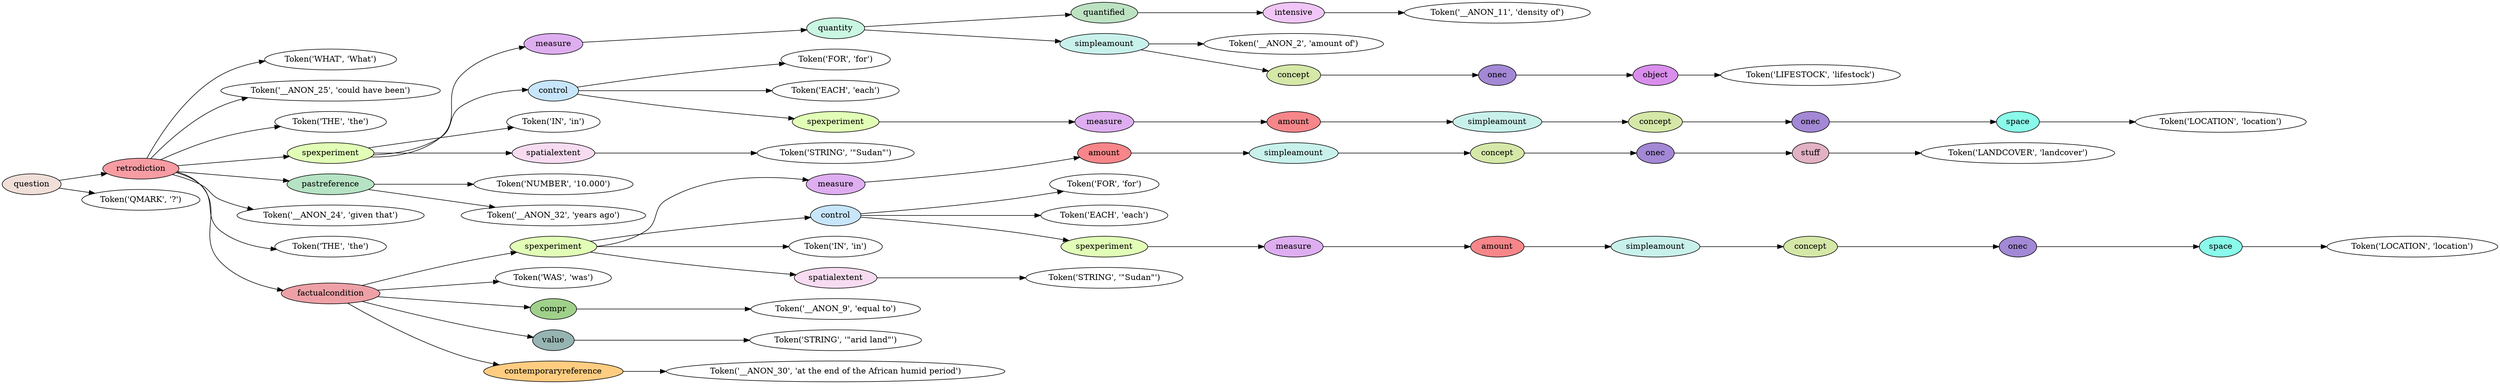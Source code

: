 digraph G {
rankdir=LR;
0 [label="Token('WHAT', 'What')"];
1 [label="Token('__ANON_25', 'could have been')"];
2 [label="Token('THE', 'the')"];
3 [label="Token('__ANON_11', 'density of')"];
4 [fillcolor="#efc6f5", label=intensive, style=filled];
4 -> 3;
5 [fillcolor="#bde2c2", label=quantified, style=filled];
5 -> 4;
6 [label="Token('__ANON_2', 'amount of')"];
7 [label="Token('LIFESTOCK', 'lifestock')"];
8 [fillcolor="#d98eec", label=object, style=filled];
8 -> 7;
9 [fillcolor="#a388d5", label=onec, style=filled];
9 -> 8;
10 [fillcolor="#d5e8a8", label=concept, style=filled];
10 -> 9;
11 [fillcolor="#c9f1ec", label=simpleamount, style=filled];
11 -> 6;
11 -> 10;
12 [fillcolor="#c9f7e1", label=quantity, style=filled];
12 -> 5;
12 -> 11;
13 [fillcolor="#deaef0", label=measure, style=filled];
13 -> 12;
14 [label="Token('FOR', 'for')"];
15 [label="Token('EACH', 'each')"];
16 [label="Token('LOCATION', 'location')"];
17 [fillcolor="#8afaea", label=space, style=filled];
17 -> 16;
18 [fillcolor="#a388d5", label=onec, style=filled];
18 -> 17;
19 [fillcolor="#d5e8a8", label=concept, style=filled];
19 -> 18;
20 [fillcolor="#c9f1ec", label=simpleamount, style=filled];
20 -> 19;
21 [fillcolor="#f6868a", label=amount, style=filled];
21 -> 20;
22 [fillcolor="#deaef0", label=measure, style=filled];
22 -> 21;
23 [fillcolor="#e2ffb7", label=spexperiment, style=filled];
23 -> 22;
24 [fillcolor="#c7e5fb", label=control, style=filled];
24 -> 14;
24 -> 15;
24 -> 23;
25 [label="Token('IN', 'in')"];
26 [label="Token('STRING', '\"Sudan\"')"];
27 [fillcolor="#f7dcf1", label=spatialextent, style=filled];
27 -> 26;
28 [fillcolor="#e2ffb7", label=spexperiment, style=filled];
28 -> 13;
28 -> 24;
28 -> 25;
28 -> 27;
29 [label="Token('NUMBER', '10.000')"];
30 [label="Token('__ANON_32', 'years ago')"];
31 [fillcolor="#b5e3c3", label=pastreference, style=filled];
31 -> 29;
31 -> 30;
32 [label="Token('__ANON_24', 'given that')"];
33 [label="Token('THE', 'the')"];
34 [label="Token('LANDCOVER', 'landcover')"];
35 [fillcolor="#e2b1c4", label=stuff, style=filled];
35 -> 34;
36 [fillcolor="#a388d5", label=onec, style=filled];
36 -> 35;
37 [fillcolor="#d5e8a8", label=concept, style=filled];
37 -> 36;
38 [fillcolor="#c9f1ec", label=simpleamount, style=filled];
38 -> 37;
39 [fillcolor="#f6868a", label=amount, style=filled];
39 -> 38;
40 [fillcolor="#deaef0", label=measure, style=filled];
40 -> 39;
41 [label="Token('FOR', 'for')"];
42 [label="Token('EACH', 'each')"];
43 [label="Token('LOCATION', 'location')"];
44 [fillcolor="#8afaea", label=space, style=filled];
44 -> 43;
45 [fillcolor="#a388d5", label=onec, style=filled];
45 -> 44;
46 [fillcolor="#d5e8a8", label=concept, style=filled];
46 -> 45;
47 [fillcolor="#c9f1ec", label=simpleamount, style=filled];
47 -> 46;
48 [fillcolor="#f6868a", label=amount, style=filled];
48 -> 47;
49 [fillcolor="#deaef0", label=measure, style=filled];
49 -> 48;
50 [fillcolor="#e2ffb7", label=spexperiment, style=filled];
50 -> 49;
51 [fillcolor="#c7e5fb", label=control, style=filled];
51 -> 41;
51 -> 42;
51 -> 50;
52 [label="Token('IN', 'in')"];
53 [label="Token('STRING', '\"Sudan\"')"];
54 [fillcolor="#f7dcf1", label=spatialextent, style=filled];
54 -> 53;
55 [fillcolor="#e2ffb7", label=spexperiment, style=filled];
55 -> 40;
55 -> 51;
55 -> 52;
55 -> 54;
56 [label="Token('WAS', 'was')"];
57 [label="Token('__ANON_9', 'equal to')"];
58 [fillcolor="#a0d18b", label=compr, style=filled];
58 -> 57;
59 [label="Token('STRING', '\"arid land\"')"];
60 [fillcolor="#95b4b2", label=value, style=filled];
60 -> 59;
61 [label="Token('__ANON_30', 'at the end of the African humid period')"];
62 [fillcolor="#ffcd81", label=contemporaryreference, style=filled];
62 -> 61;
63 [fillcolor="#eda1a6", label=factualcondition, style=filled];
63 -> 55;
63 -> 56;
63 -> 58;
63 -> 60;
63 -> 62;
64 [fillcolor="#f79ca3", label=retrodiction, style=filled];
64 -> 0;
64 -> 1;
64 -> 2;
64 -> 28;
64 -> 31;
64 -> 32;
64 -> 33;
64 -> 63;
65 [label="Token('QMARK', '?')"];
66 [fillcolor="#f0ded8", label=question, style=filled];
66 -> 64;
66 -> 65;
}
